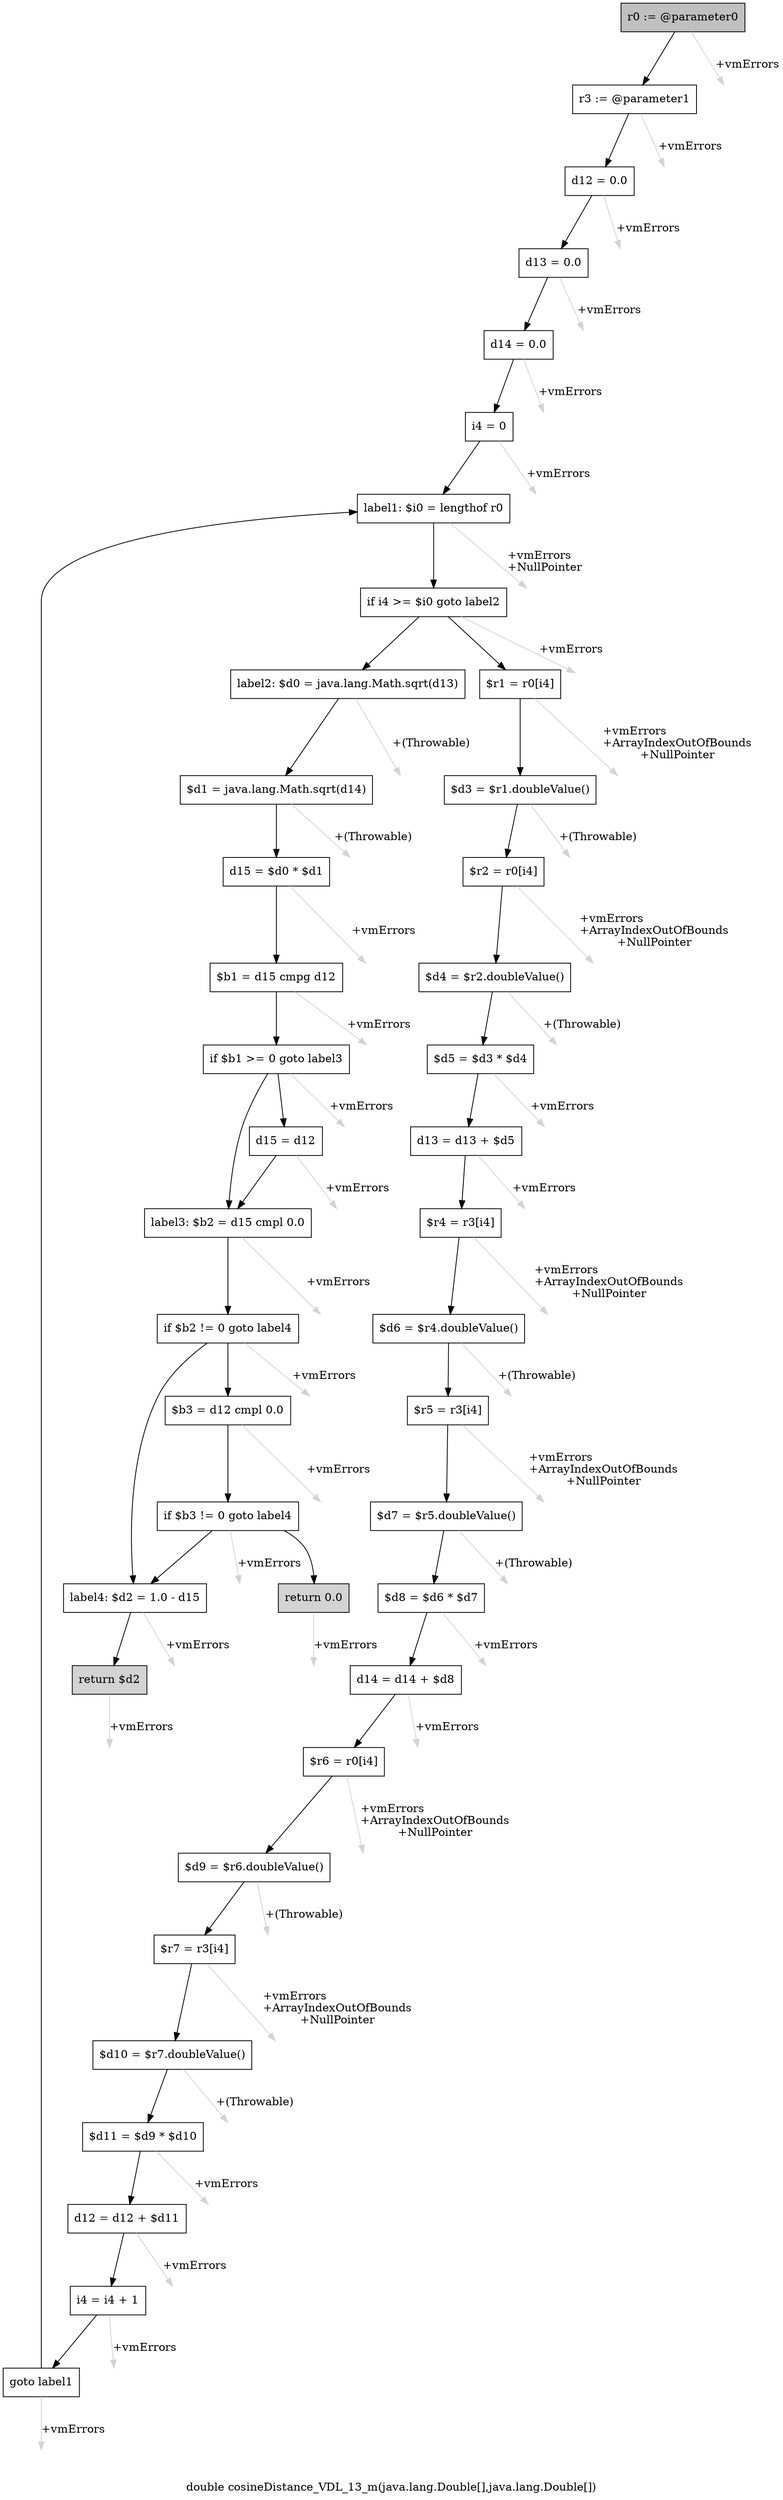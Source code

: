 digraph "double cosineDistance_VDL_13_m(java.lang.Double[],java.lang.Double[])" {
    label="double cosineDistance_VDL_13_m(java.lang.Double[],java.lang.Double[])";
    node [shape=box];
    "0" [style=filled,fillcolor=gray,label="r0 := @parameter0",];
    "1" [label="r3 := @parameter1",];
    "0"->"1" [color=black,];
    "41" [style=invis,label="Esc",];
    "0"->"41" [color=lightgray,label="\l+vmErrors",];
    "2" [label="d12 = 0.0",];
    "1"->"2" [color=black,];
    "42" [style=invis,label="Esc",];
    "1"->"42" [color=lightgray,label="\l+vmErrors",];
    "3" [label="d13 = 0.0",];
    "2"->"3" [color=black,];
    "43" [style=invis,label="Esc",];
    "2"->"43" [color=lightgray,label="\l+vmErrors",];
    "4" [label="d14 = 0.0",];
    "3"->"4" [color=black,];
    "44" [style=invis,label="Esc",];
    "3"->"44" [color=lightgray,label="\l+vmErrors",];
    "5" [label="i4 = 0",];
    "4"->"5" [color=black,];
    "45" [style=invis,label="Esc",];
    "4"->"45" [color=lightgray,label="\l+vmErrors",];
    "6" [label="label1: $i0 = lengthof r0",];
    "5"->"6" [color=black,];
    "46" [style=invis,label="Esc",];
    "5"->"46" [color=lightgray,label="\l+vmErrors",];
    "7" [label="if i4 >= $i0 goto label2",];
    "6"->"7" [color=black,];
    "47" [style=invis,label="Esc",];
    "6"->"47" [color=lightgray,label="\l+vmErrors\l+NullPointer",];
    "8" [label="$r1 = r0[i4]",];
    "7"->"8" [color=black,];
    "28" [label="label2: $d0 = java.lang.Math.sqrt(d13)",];
    "7"->"28" [color=black,];
    "48" [style=invis,label="Esc",];
    "7"->"48" [color=lightgray,label="\l+vmErrors",];
    "9" [label="$d3 = $r1.doubleValue()",];
    "8"->"9" [color=black,];
    "49" [style=invis,label="Esc",];
    "8"->"49" [color=lightgray,label="\l+vmErrors\l+ArrayIndexOutOfBounds\l+NullPointer",];
    "10" [label="$r2 = r0[i4]",];
    "9"->"10" [color=black,];
    "50" [style=invis,label="Esc",];
    "9"->"50" [color=lightgray,label="\l+(Throwable)",];
    "11" [label="$d4 = $r2.doubleValue()",];
    "10"->"11" [color=black,];
    "51" [style=invis,label="Esc",];
    "10"->"51" [color=lightgray,label="\l+vmErrors\l+ArrayIndexOutOfBounds\l+NullPointer",];
    "12" [label="$d5 = $d3 * $d4",];
    "11"->"12" [color=black,];
    "52" [style=invis,label="Esc",];
    "11"->"52" [color=lightgray,label="\l+(Throwable)",];
    "13" [label="d13 = d13 + $d5",];
    "12"->"13" [color=black,];
    "53" [style=invis,label="Esc",];
    "12"->"53" [color=lightgray,label="\l+vmErrors",];
    "14" [label="$r4 = r3[i4]",];
    "13"->"14" [color=black,];
    "54" [style=invis,label="Esc",];
    "13"->"54" [color=lightgray,label="\l+vmErrors",];
    "15" [label="$d6 = $r4.doubleValue()",];
    "14"->"15" [color=black,];
    "55" [style=invis,label="Esc",];
    "14"->"55" [color=lightgray,label="\l+vmErrors\l+ArrayIndexOutOfBounds\l+NullPointer",];
    "16" [label="$r5 = r3[i4]",];
    "15"->"16" [color=black,];
    "56" [style=invis,label="Esc",];
    "15"->"56" [color=lightgray,label="\l+(Throwable)",];
    "17" [label="$d7 = $r5.doubleValue()",];
    "16"->"17" [color=black,];
    "57" [style=invis,label="Esc",];
    "16"->"57" [color=lightgray,label="\l+vmErrors\l+ArrayIndexOutOfBounds\l+NullPointer",];
    "18" [label="$d8 = $d6 * $d7",];
    "17"->"18" [color=black,];
    "58" [style=invis,label="Esc",];
    "17"->"58" [color=lightgray,label="\l+(Throwable)",];
    "19" [label="d14 = d14 + $d8",];
    "18"->"19" [color=black,];
    "59" [style=invis,label="Esc",];
    "18"->"59" [color=lightgray,label="\l+vmErrors",];
    "20" [label="$r6 = r0[i4]",];
    "19"->"20" [color=black,];
    "60" [style=invis,label="Esc",];
    "19"->"60" [color=lightgray,label="\l+vmErrors",];
    "21" [label="$d9 = $r6.doubleValue()",];
    "20"->"21" [color=black,];
    "61" [style=invis,label="Esc",];
    "20"->"61" [color=lightgray,label="\l+vmErrors\l+ArrayIndexOutOfBounds\l+NullPointer",];
    "22" [label="$r7 = r3[i4]",];
    "21"->"22" [color=black,];
    "62" [style=invis,label="Esc",];
    "21"->"62" [color=lightgray,label="\l+(Throwable)",];
    "23" [label="$d10 = $r7.doubleValue()",];
    "22"->"23" [color=black,];
    "63" [style=invis,label="Esc",];
    "22"->"63" [color=lightgray,label="\l+vmErrors\l+ArrayIndexOutOfBounds\l+NullPointer",];
    "24" [label="$d11 = $d9 * $d10",];
    "23"->"24" [color=black,];
    "64" [style=invis,label="Esc",];
    "23"->"64" [color=lightgray,label="\l+(Throwable)",];
    "25" [label="d12 = d12 + $d11",];
    "24"->"25" [color=black,];
    "65" [style=invis,label="Esc",];
    "24"->"65" [color=lightgray,label="\l+vmErrors",];
    "26" [label="i4 = i4 + 1",];
    "25"->"26" [color=black,];
    "66" [style=invis,label="Esc",];
    "25"->"66" [color=lightgray,label="\l+vmErrors",];
    "27" [label="goto label1",];
    "26"->"27" [color=black,];
    "67" [style=invis,label="Esc",];
    "26"->"67" [color=lightgray,label="\l+vmErrors",];
    "27"->"6" [color=black,];
    "68" [style=invis,label="Esc",];
    "27"->"68" [color=lightgray,label="\l+vmErrors",];
    "29" [label="$d1 = java.lang.Math.sqrt(d14)",];
    "28"->"29" [color=black,];
    "69" [style=invis,label="Esc",];
    "28"->"69" [color=lightgray,label="\l+(Throwable)",];
    "30" [label="d15 = $d0 * $d1",];
    "29"->"30" [color=black,];
    "70" [style=invis,label="Esc",];
    "29"->"70" [color=lightgray,label="\l+(Throwable)",];
    "31" [label="$b1 = d15 cmpg d12",];
    "30"->"31" [color=black,];
    "71" [style=invis,label="Esc",];
    "30"->"71" [color=lightgray,label="\l+vmErrors",];
    "32" [label="if $b1 >= 0 goto label3",];
    "31"->"32" [color=black,];
    "72" [style=invis,label="Esc",];
    "31"->"72" [color=lightgray,label="\l+vmErrors",];
    "33" [label="d15 = d12",];
    "32"->"33" [color=black,];
    "34" [label="label3: $b2 = d15 cmpl 0.0",];
    "32"->"34" [color=black,];
    "73" [style=invis,label="Esc",];
    "32"->"73" [color=lightgray,label="\l+vmErrors",];
    "33"->"34" [color=black,];
    "74" [style=invis,label="Esc",];
    "33"->"74" [color=lightgray,label="\l+vmErrors",];
    "35" [label="if $b2 != 0 goto label4",];
    "34"->"35" [color=black,];
    "75" [style=invis,label="Esc",];
    "34"->"75" [color=lightgray,label="\l+vmErrors",];
    "36" [label="$b3 = d12 cmpl 0.0",];
    "35"->"36" [color=black,];
    "39" [label="label4: $d2 = 1.0 - d15",];
    "35"->"39" [color=black,];
    "76" [style=invis,label="Esc",];
    "35"->"76" [color=lightgray,label="\l+vmErrors",];
    "37" [label="if $b3 != 0 goto label4",];
    "36"->"37" [color=black,];
    "77" [style=invis,label="Esc",];
    "36"->"77" [color=lightgray,label="\l+vmErrors",];
    "38" [style=filled,fillcolor=lightgray,label="return 0.0",];
    "37"->"38" [color=black,];
    "37"->"39" [color=black,];
    "78" [style=invis,label="Esc",];
    "37"->"78" [color=lightgray,label="\l+vmErrors",];
    "79" [style=invis,label="Esc",];
    "38"->"79" [color=lightgray,label="\l+vmErrors",];
    "40" [style=filled,fillcolor=lightgray,label="return $d2",];
    "39"->"40" [color=black,];
    "80" [style=invis,label="Esc",];
    "39"->"80" [color=lightgray,label="\l+vmErrors",];
    "81" [style=invis,label="Esc",];
    "40"->"81" [color=lightgray,label="\l+vmErrors",];
}
